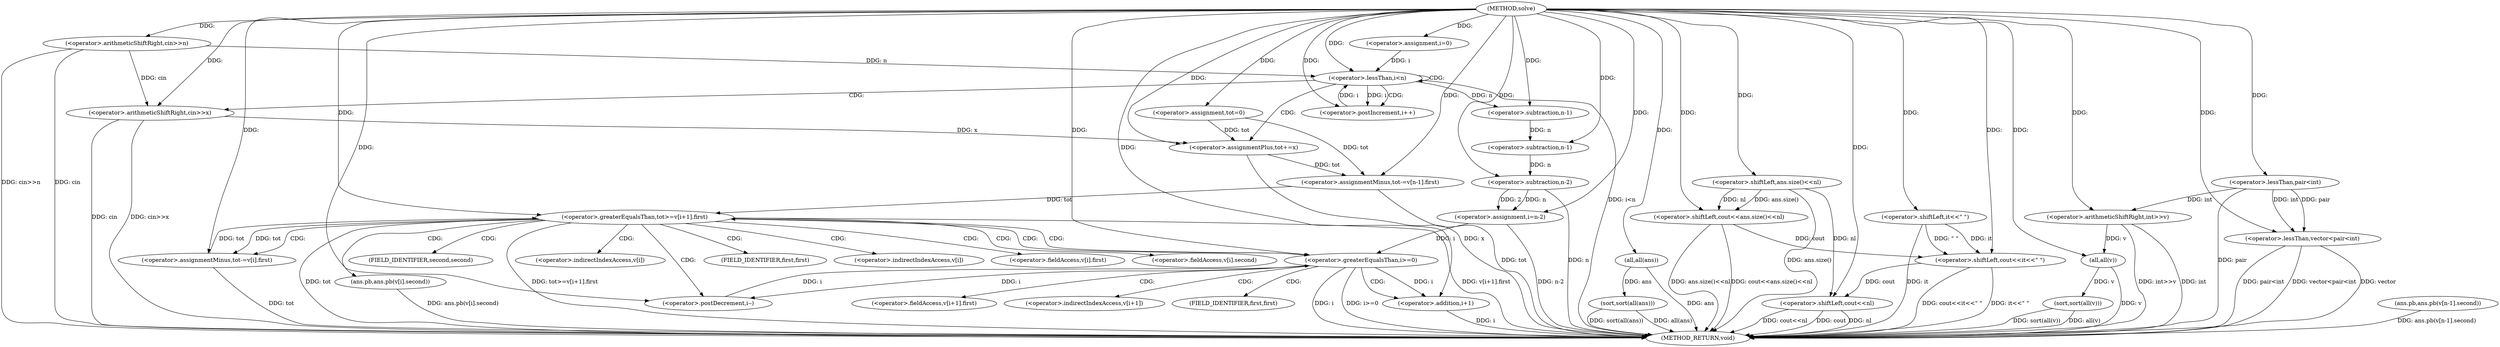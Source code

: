 digraph "solve" {  
"1000144" [label = "(METHOD,solve)" ]
"1000258" [label = "(METHOD_RETURN,void)" ]
"1000148" [label = "(<operator>.assignment,tot=0)" ]
"1000151" [label = "(<operator>.arithmeticShiftRight,cin>>n)" ]
"1000182" [label = "(sort,sort(all(v)))" ]
"1000186" [label = "(ans.pb,ans.pb(v[n-1].second))" ]
"1000194" [label = "(<operator>.assignmentMinus,tot-=v[n-1].first)" ]
"1000241" [label = "(sort,sort(all(ans)))" ]
"1000244" [label = "(<operator>.shiftLeft,cout<<ans.size()<<nl)" ]
"1000250" [label = "(<operator>.shiftLeft,cout<<it<<\" \")" ]
"1000255" [label = "(<operator>.shiftLeft,cout<<nl)" ]
"1000155" [label = "(<operator>.lessThan,vector<pair<int)" ]
"1000160" [label = "(<operator>.arithmeticShiftRight,int>>v)" ]
"1000165" [label = "(<operator>.assignment,i=0)" ]
"1000168" [label = "(<operator>.lessThan,i<n)" ]
"1000171" [label = "(<operator>.postIncrement,i++)" ]
"1000205" [label = "(<operator>.assignment,i=n-2)" ]
"1000210" [label = "(<operator>.greaterEqualsThan,i>=0)" ]
"1000213" [label = "(<operator>.postDecrement,i--)" ]
"1000175" [label = "(<operator>.arithmeticShiftRight,cin>>x)" ]
"1000178" [label = "(<operator>.assignmentPlus,tot+=x)" ]
"1000183" [label = "(all,all(v))" ]
"1000234" [label = "(<operator>.assignmentMinus,tot-=v[i].first)" ]
"1000242" [label = "(all,all(ans))" ]
"1000246" [label = "(<operator>.shiftLeft,ans.size()<<nl)" ]
"1000252" [label = "(<operator>.shiftLeft,it<<\" \")" ]
"1000157" [label = "(<operator>.lessThan,pair<int)" ]
"1000207" [label = "(<operator>.subtraction,n-2)" ]
"1000217" [label = "(<operator>.greaterEqualsThan,tot>=v[i+1].first)" ]
"1000226" [label = "(ans.pb,ans.pb(v[i].second))" ]
"1000190" [label = "(<operator>.subtraction,n-1)" ]
"1000199" [label = "(<operator>.subtraction,n-1)" ]
"1000222" [label = "(<operator>.addition,i+1)" ]
"1000236" [label = "(<operator>.fieldAccess,v[i].first)" ]
"1000219" [label = "(<operator>.fieldAccess,v[i+1].first)" ]
"1000227" [label = "(<operator>.fieldAccess,v[i].second)" ]
"1000237" [label = "(<operator>.indirectIndexAccess,v[i])" ]
"1000240" [label = "(FIELD_IDENTIFIER,first,first)" ]
"1000220" [label = "(<operator>.indirectIndexAccess,v[i+1])" ]
"1000225" [label = "(FIELD_IDENTIFIER,first,first)" ]
"1000228" [label = "(<operator>.indirectIndexAccess,v[i])" ]
"1000231" [label = "(FIELD_IDENTIFIER,second,second)" ]
  "1000151" -> "1000258"  [ label = "DDG: cin"] 
  "1000151" -> "1000258"  [ label = "DDG: cin>>n"] 
  "1000155" -> "1000258"  [ label = "DDG: pair<int"] 
  "1000155" -> "1000258"  [ label = "DDG: vector<pair<int"] 
  "1000160" -> "1000258"  [ label = "DDG: int"] 
  "1000160" -> "1000258"  [ label = "DDG: int>>v"] 
  "1000168" -> "1000258"  [ label = "DDG: i<n"] 
  "1000183" -> "1000258"  [ label = "DDG: v"] 
  "1000182" -> "1000258"  [ label = "DDG: all(v)"] 
  "1000182" -> "1000258"  [ label = "DDG: sort(all(v))"] 
  "1000186" -> "1000258"  [ label = "DDG: ans.pb(v[n-1].second)"] 
  "1000194" -> "1000258"  [ label = "DDG: tot"] 
  "1000207" -> "1000258"  [ label = "DDG: n"] 
  "1000205" -> "1000258"  [ label = "DDG: n-2"] 
  "1000210" -> "1000258"  [ label = "DDG: i"] 
  "1000210" -> "1000258"  [ label = "DDG: i>=0"] 
  "1000217" -> "1000258"  [ label = "DDG: tot"] 
  "1000222" -> "1000258"  [ label = "DDG: i"] 
  "1000217" -> "1000258"  [ label = "DDG: v[i+1].first"] 
  "1000217" -> "1000258"  [ label = "DDG: tot>=v[i+1].first"] 
  "1000242" -> "1000258"  [ label = "DDG: ans"] 
  "1000241" -> "1000258"  [ label = "DDG: all(ans)"] 
  "1000241" -> "1000258"  [ label = "DDG: sort(all(ans))"] 
  "1000246" -> "1000258"  [ label = "DDG: ans.size()"] 
  "1000244" -> "1000258"  [ label = "DDG: ans.size()<<nl"] 
  "1000244" -> "1000258"  [ label = "DDG: cout<<ans.size()<<nl"] 
  "1000250" -> "1000258"  [ label = "DDG: it<<\" \""] 
  "1000250" -> "1000258"  [ label = "DDG: cout<<it<<\" \""] 
  "1000255" -> "1000258"  [ label = "DDG: cout"] 
  "1000255" -> "1000258"  [ label = "DDG: nl"] 
  "1000255" -> "1000258"  [ label = "DDG: cout<<nl"] 
  "1000226" -> "1000258"  [ label = "DDG: ans.pb(v[i].second)"] 
  "1000234" -> "1000258"  [ label = "DDG: tot"] 
  "1000175" -> "1000258"  [ label = "DDG: cin"] 
  "1000175" -> "1000258"  [ label = "DDG: cin>>x"] 
  "1000178" -> "1000258"  [ label = "DDG: x"] 
  "1000252" -> "1000258"  [ label = "DDG: it"] 
  "1000155" -> "1000258"  [ label = "DDG: vector"] 
  "1000157" -> "1000258"  [ label = "DDG: pair"] 
  "1000144" -> "1000148"  [ label = "DDG: "] 
  "1000144" -> "1000151"  [ label = "DDG: "] 
  "1000144" -> "1000165"  [ label = "DDG: "] 
  "1000183" -> "1000182"  [ label = "DDG: v"] 
  "1000148" -> "1000194"  [ label = "DDG: tot"] 
  "1000178" -> "1000194"  [ label = "DDG: tot"] 
  "1000144" -> "1000194"  [ label = "DDG: "] 
  "1000207" -> "1000205"  [ label = "DDG: 2"] 
  "1000207" -> "1000205"  [ label = "DDG: n"] 
  "1000242" -> "1000241"  [ label = "DDG: ans"] 
  "1000144" -> "1000244"  [ label = "DDG: "] 
  "1000246" -> "1000244"  [ label = "DDG: ans.size()"] 
  "1000246" -> "1000244"  [ label = "DDG: nl"] 
  "1000244" -> "1000250"  [ label = "DDG: cout"] 
  "1000144" -> "1000250"  [ label = "DDG: "] 
  "1000252" -> "1000250"  [ label = "DDG: \" \""] 
  "1000252" -> "1000250"  [ label = "DDG: it"] 
  "1000250" -> "1000255"  [ label = "DDG: cout"] 
  "1000144" -> "1000255"  [ label = "DDG: "] 
  "1000246" -> "1000255"  [ label = "DDG: nl"] 
  "1000144" -> "1000155"  [ label = "DDG: "] 
  "1000157" -> "1000155"  [ label = "DDG: int"] 
  "1000157" -> "1000155"  [ label = "DDG: pair"] 
  "1000157" -> "1000160"  [ label = "DDG: int"] 
  "1000144" -> "1000160"  [ label = "DDG: "] 
  "1000165" -> "1000168"  [ label = "DDG: i"] 
  "1000171" -> "1000168"  [ label = "DDG: i"] 
  "1000144" -> "1000168"  [ label = "DDG: "] 
  "1000151" -> "1000168"  [ label = "DDG: n"] 
  "1000168" -> "1000171"  [ label = "DDG: i"] 
  "1000144" -> "1000171"  [ label = "DDG: "] 
  "1000175" -> "1000178"  [ label = "DDG: x"] 
  "1000144" -> "1000178"  [ label = "DDG: "] 
  "1000160" -> "1000183"  [ label = "DDG: v"] 
  "1000144" -> "1000183"  [ label = "DDG: "] 
  "1000144" -> "1000205"  [ label = "DDG: "] 
  "1000205" -> "1000210"  [ label = "DDG: i"] 
  "1000213" -> "1000210"  [ label = "DDG: i"] 
  "1000144" -> "1000210"  [ label = "DDG: "] 
  "1000144" -> "1000213"  [ label = "DDG: "] 
  "1000210" -> "1000213"  [ label = "DDG: i"] 
  "1000144" -> "1000242"  [ label = "DDG: "] 
  "1000144" -> "1000246"  [ label = "DDG: "] 
  "1000144" -> "1000252"  [ label = "DDG: "] 
  "1000144" -> "1000157"  [ label = "DDG: "] 
  "1000151" -> "1000175"  [ label = "DDG: cin"] 
  "1000144" -> "1000175"  [ label = "DDG: "] 
  "1000148" -> "1000178"  [ label = "DDG: tot"] 
  "1000199" -> "1000207"  [ label = "DDG: n"] 
  "1000144" -> "1000207"  [ label = "DDG: "] 
  "1000217" -> "1000234"  [ label = "DDG: tot"] 
  "1000144" -> "1000234"  [ label = "DDG: "] 
  "1000168" -> "1000190"  [ label = "DDG: n"] 
  "1000144" -> "1000190"  [ label = "DDG: "] 
  "1000190" -> "1000199"  [ label = "DDG: n"] 
  "1000144" -> "1000199"  [ label = "DDG: "] 
  "1000194" -> "1000217"  [ label = "DDG: tot"] 
  "1000234" -> "1000217"  [ label = "DDG: tot"] 
  "1000144" -> "1000217"  [ label = "DDG: "] 
  "1000210" -> "1000222"  [ label = "DDG: i"] 
  "1000144" -> "1000222"  [ label = "DDG: "] 
  "1000168" -> "1000168"  [ label = "CDG: "] 
  "1000168" -> "1000178"  [ label = "CDG: "] 
  "1000168" -> "1000175"  [ label = "CDG: "] 
  "1000168" -> "1000171"  [ label = "CDG: "] 
  "1000210" -> "1000225"  [ label = "CDG: "] 
  "1000210" -> "1000222"  [ label = "CDG: "] 
  "1000210" -> "1000220"  [ label = "CDG: "] 
  "1000210" -> "1000217"  [ label = "CDG: "] 
  "1000210" -> "1000219"  [ label = "CDG: "] 
  "1000217" -> "1000210"  [ label = "CDG: "] 
  "1000217" -> "1000236"  [ label = "CDG: "] 
  "1000217" -> "1000234"  [ label = "CDG: "] 
  "1000217" -> "1000237"  [ label = "CDG: "] 
  "1000217" -> "1000231"  [ label = "CDG: "] 
  "1000217" -> "1000213"  [ label = "CDG: "] 
  "1000217" -> "1000227"  [ label = "CDG: "] 
  "1000217" -> "1000240"  [ label = "CDG: "] 
  "1000217" -> "1000226"  [ label = "CDG: "] 
  "1000217" -> "1000228"  [ label = "CDG: "] 
}
